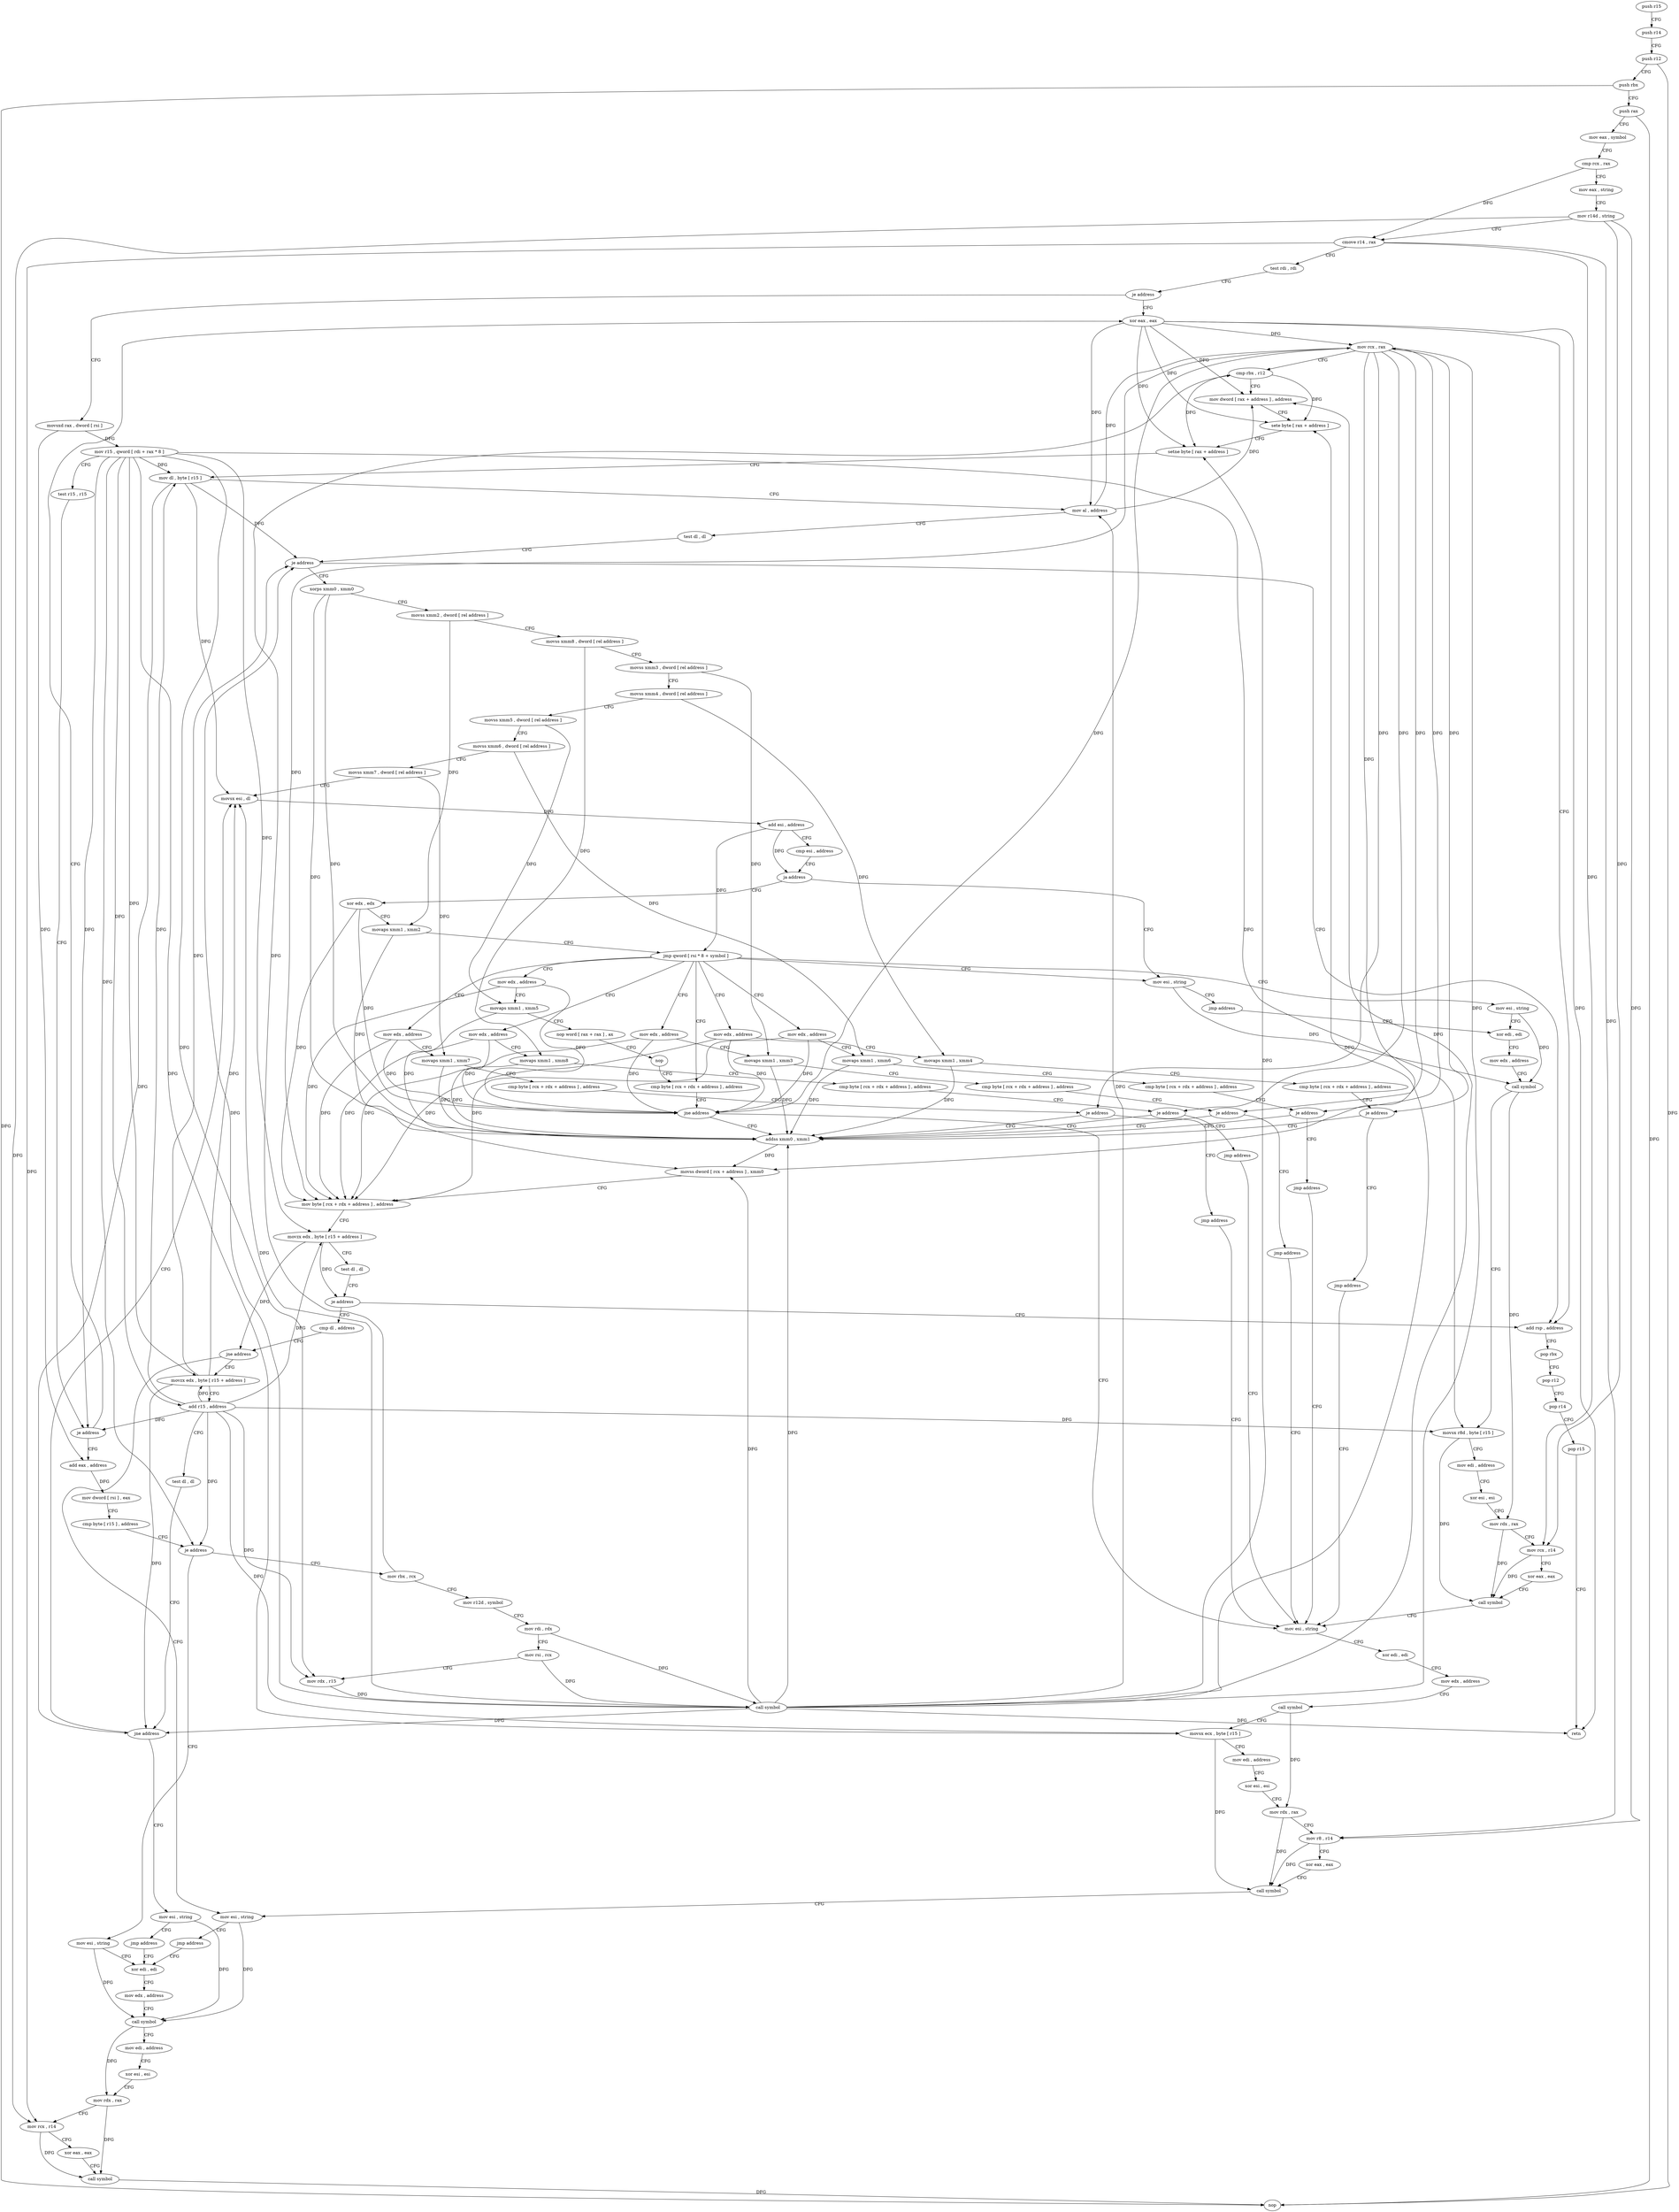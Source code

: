 digraph "func" {
"4253568" [label = "push r15" ]
"4253570" [label = "push r14" ]
"4253572" [label = "push r12" ]
"4253574" [label = "push rbx" ]
"4253575" [label = "push rax" ]
"4253576" [label = "mov eax , symbol" ]
"4253581" [label = "cmp rcx , rax" ]
"4253584" [label = "mov eax , string" ]
"4253589" [label = "mov r14d , string" ]
"4253595" [label = "cmove r14 , rax" ]
"4253599" [label = "test rdi , rdi" ]
"4253602" [label = "je address" ]
"4253963" [label = "xor eax , eax" ]
"4253608" [label = "movsxd rax , dword [ rsi ]" ]
"4253965" [label = "add rsp , address" ]
"4253611" [label = "mov r15 , qword [ rdi + rax * 8 ]" ]
"4253615" [label = "test r15 , r15" ]
"4253618" [label = "je address" ]
"4253624" [label = "add eax , address" ]
"4253627" [label = "mov dword [ rsi ] , eax" ]
"4253629" [label = "cmp byte [ r15 ] , address" ]
"4253633" [label = "je address" ]
"4254073" [label = "mov esi , string" ]
"4253639" [label = "mov rbx , rcx" ]
"4254078" [label = "xor edi , edi" ]
"4253642" [label = "mov r12d , symbol" ]
"4253648" [label = "mov rdi , rdx" ]
"4253651" [label = "mov rsi , rcx" ]
"4253654" [label = "mov rdx , r15" ]
"4253657" [label = "call symbol" ]
"4253662" [label = "mov rcx , rax" ]
"4253665" [label = "cmp rbx , r12" ]
"4253668" [label = "mov dword [ rax + address ] , address" ]
"4253675" [label = "sete byte [ rax + address ]" ]
"4253679" [label = "setne byte [ rax + address ]" ]
"4253683" [label = "mov dl , byte [ r15 ]" ]
"4253686" [label = "mov al , address" ]
"4253688" [label = "test dl , dl" ]
"4253690" [label = "je address" ]
"4253696" [label = "xorps xmm0 , xmm0" ]
"4253969" [label = "pop rbx" ]
"4253970" [label = "pop r12" ]
"4253972" [label = "pop r14" ]
"4253974" [label = "pop r15" ]
"4253976" [label = "retn" ]
"4253699" [label = "movss xmm2 , dword [ rel address ]" ]
"4253707" [label = "movss xmm8 , dword [ rel address ]" ]
"4253716" [label = "movss xmm3 , dword [ rel address ]" ]
"4253724" [label = "movss xmm4 , dword [ rel address ]" ]
"4253732" [label = "movss xmm5 , dword [ rel address ]" ]
"4253740" [label = "movss xmm6 , dword [ rel address ]" ]
"4253748" [label = "movss xmm7 , dword [ rel address ]" ]
"4253756" [label = "movsx esi , dl" ]
"4253977" [label = "mov esi , string" ]
"4253982" [label = "jmp address" ]
"4253989" [label = "xor edi , edi" ]
"4253771" [label = "xor edx , edx" ]
"4253773" [label = "movaps xmm1 , xmm2" ]
"4253776" [label = "jmp qword [ rsi * 8 + symbol ]" ]
"4253783" [label = "mov edx , address" ]
"4253804" [label = "mov edx , address" ]
"4253824" [label = "mov edx , address" ]
"4253844" [label = "mov edx , address" ]
"4253864" [label = "mov edx , address" ]
"4253884" [label = "mov edx , address" ]
"4253904" [label = "cmp byte [ rcx + rdx + address ] , address" ]
"4253984" [label = "mov esi , string" ]
"4253991" [label = "mov edx , address" ]
"4253996" [label = "call symbol" ]
"4254001" [label = "movsx r8d , byte [ r15 ]" ]
"4254005" [label = "mov edi , address" ]
"4254010" [label = "xor esi , esi" ]
"4254012" [label = "mov rdx , rax" ]
"4254015" [label = "mov rcx , r14" ]
"4254018" [label = "xor eax , eax" ]
"4254020" [label = "call symbol" ]
"4254025" [label = "mov esi , string" ]
"4253788" [label = "movaps xmm1 , xmm8" ]
"4253792" [label = "cmp byte [ rcx + rdx + address ] , address" ]
"4253797" [label = "je address" ]
"4253911" [label = "addss xmm0 , xmm1" ]
"4253799" [label = "jmp address" ]
"4253809" [label = "movaps xmm1 , xmm6" ]
"4253812" [label = "cmp byte [ rcx + rdx + address ] , address" ]
"4253817" [label = "je address" ]
"4253819" [label = "jmp address" ]
"4253829" [label = "movaps xmm1 , xmm7" ]
"4253832" [label = "cmp byte [ rcx + rdx + address ] , address" ]
"4253837" [label = "je address" ]
"4253839" [label = "jmp address" ]
"4253849" [label = "movaps xmm1 , xmm3" ]
"4253852" [label = "cmp byte [ rcx + rdx + address ] , address" ]
"4253857" [label = "je address" ]
"4253859" [label = "jmp address" ]
"4253869" [label = "movaps xmm1 , xmm4" ]
"4253872" [label = "cmp byte [ rcx + rdx + address ] , address" ]
"4253877" [label = "je address" ]
"4253879" [label = "jmp address" ]
"4253889" [label = "movaps xmm1 , xmm5" ]
"4253892" [label = "nop word [ rax + rax ] , ax" ]
"4253902" [label = "nop" ]
"4253909" [label = "jne address" ]
"4254080" [label = "mov edx , address" ]
"4254085" [label = "call symbol" ]
"4254090" [label = "mov edi , address" ]
"4254095" [label = "xor esi , esi" ]
"4254097" [label = "mov rdx , rax" ]
"4254100" [label = "mov rcx , r14" ]
"4254103" [label = "xor eax , eax" ]
"4254105" [label = "call symbol" ]
"4254110" [label = "nop" ]
"4253915" [label = "movss dword [ rcx + address ] , xmm0" ]
"4253920" [label = "mov byte [ rcx + rdx + address ] , address" ]
"4253925" [label = "movzx edx , byte [ r15 + address ]" ]
"4253930" [label = "test dl , dl" ]
"4253932" [label = "je address" ]
"4253934" [label = "cmp dl , address" ]
"4254030" [label = "xor edi , edi" ]
"4254032" [label = "mov edx , address" ]
"4254037" [label = "call symbol" ]
"4254042" [label = "movsx ecx , byte [ r15 ]" ]
"4254046" [label = "mov edi , address" ]
"4254051" [label = "xor esi , esi" ]
"4254053" [label = "mov rdx , rax" ]
"4254056" [label = "mov r8 , r14" ]
"4254059" [label = "xor eax , eax" ]
"4254061" [label = "call symbol" ]
"4254066" [label = "mov esi , string" ]
"4253937" [label = "jne address" ]
"4253939" [label = "movzx edx , byte [ r15 + address ]" ]
"4254071" [label = "jmp address" ]
"4253944" [label = "add r15 , address" ]
"4253948" [label = "test dl , dl" ]
"4253950" [label = "jne address" ]
"4253956" [label = "mov esi , string" ]
"4253759" [label = "add esi , address" ]
"4253762" [label = "cmp esi , address" ]
"4253765" [label = "ja address" ]
"4253961" [label = "jmp address" ]
"4253568" -> "4253570" [ label = "CFG" ]
"4253570" -> "4253572" [ label = "CFG" ]
"4253572" -> "4253574" [ label = "CFG" ]
"4253572" -> "4254110" [ label = "DFG" ]
"4253574" -> "4253575" [ label = "CFG" ]
"4253574" -> "4254110" [ label = "DFG" ]
"4253575" -> "4253576" [ label = "CFG" ]
"4253575" -> "4254110" [ label = "DFG" ]
"4253576" -> "4253581" [ label = "CFG" ]
"4253581" -> "4253584" [ label = "CFG" ]
"4253581" -> "4253595" [ label = "DFG" ]
"4253584" -> "4253589" [ label = "CFG" ]
"4253589" -> "4253595" [ label = "CFG" ]
"4253589" -> "4254100" [ label = "DFG" ]
"4253589" -> "4254015" [ label = "DFG" ]
"4253589" -> "4254056" [ label = "DFG" ]
"4253595" -> "4253599" [ label = "CFG" ]
"4253595" -> "4254100" [ label = "DFG" ]
"4253595" -> "4254015" [ label = "DFG" ]
"4253595" -> "4254056" [ label = "DFG" ]
"4253599" -> "4253602" [ label = "CFG" ]
"4253602" -> "4253963" [ label = "CFG" ]
"4253602" -> "4253608" [ label = "CFG" ]
"4253963" -> "4253965" [ label = "CFG" ]
"4253963" -> "4253976" [ label = "DFG" ]
"4253963" -> "4253662" [ label = "DFG" ]
"4253963" -> "4253668" [ label = "DFG" ]
"4253963" -> "4253675" [ label = "DFG" ]
"4253963" -> "4253679" [ label = "DFG" ]
"4253963" -> "4253686" [ label = "DFG" ]
"4253608" -> "4253611" [ label = "DFG" ]
"4253608" -> "4253624" [ label = "DFG" ]
"4253965" -> "4253969" [ label = "CFG" ]
"4253611" -> "4253615" [ label = "CFG" ]
"4253611" -> "4253618" [ label = "DFG" ]
"4253611" -> "4253633" [ label = "DFG" ]
"4253611" -> "4253654" [ label = "DFG" ]
"4253611" -> "4253683" [ label = "DFG" ]
"4253611" -> "4254001" [ label = "DFG" ]
"4253611" -> "4254042" [ label = "DFG" ]
"4253611" -> "4253925" [ label = "DFG" ]
"4253611" -> "4253939" [ label = "DFG" ]
"4253611" -> "4253944" [ label = "DFG" ]
"4253615" -> "4253618" [ label = "CFG" ]
"4253618" -> "4253963" [ label = "CFG" ]
"4253618" -> "4253624" [ label = "CFG" ]
"4253624" -> "4253627" [ label = "DFG" ]
"4253627" -> "4253629" [ label = "CFG" ]
"4253629" -> "4253633" [ label = "CFG" ]
"4253633" -> "4254073" [ label = "CFG" ]
"4253633" -> "4253639" [ label = "CFG" ]
"4254073" -> "4254078" [ label = "CFG" ]
"4254073" -> "4254085" [ label = "DFG" ]
"4253639" -> "4253642" [ label = "CFG" ]
"4253639" -> "4253665" [ label = "DFG" ]
"4254078" -> "4254080" [ label = "CFG" ]
"4253642" -> "4253648" [ label = "CFG" ]
"4253648" -> "4253651" [ label = "CFG" ]
"4253648" -> "4253657" [ label = "DFG" ]
"4253651" -> "4253654" [ label = "CFG" ]
"4253651" -> "4253657" [ label = "DFG" ]
"4253654" -> "4253657" [ label = "DFG" ]
"4253657" -> "4253662" [ label = "DFG" ]
"4253657" -> "4253976" [ label = "DFG" ]
"4253657" -> "4253668" [ label = "DFG" ]
"4253657" -> "4253675" [ label = "DFG" ]
"4253657" -> "4253679" [ label = "DFG" ]
"4253657" -> "4253686" [ label = "DFG" ]
"4253657" -> "4253690" [ label = "DFG" ]
"4253657" -> "4253756" [ label = "DFG" ]
"4253657" -> "4253950" [ label = "DFG" ]
"4253657" -> "4253911" [ label = "DFG" ]
"4253657" -> "4253915" [ label = "DFG" ]
"4253662" -> "4253665" [ label = "CFG" ]
"4253662" -> "4253797" [ label = "DFG" ]
"4253662" -> "4253817" [ label = "DFG" ]
"4253662" -> "4253837" [ label = "DFG" ]
"4253662" -> "4253857" [ label = "DFG" ]
"4253662" -> "4253877" [ label = "DFG" ]
"4253662" -> "4253909" [ label = "DFG" ]
"4253662" -> "4253915" [ label = "DFG" ]
"4253662" -> "4253920" [ label = "DFG" ]
"4253665" -> "4253668" [ label = "CFG" ]
"4253665" -> "4253675" [ label = "DFG" ]
"4253665" -> "4253679" [ label = "DFG" ]
"4253668" -> "4253675" [ label = "CFG" ]
"4253675" -> "4253679" [ label = "CFG" ]
"4253679" -> "4253683" [ label = "CFG" ]
"4253683" -> "4253686" [ label = "CFG" ]
"4253683" -> "4253690" [ label = "DFG" ]
"4253683" -> "4253756" [ label = "DFG" ]
"4253683" -> "4253950" [ label = "DFG" ]
"4253686" -> "4253688" [ label = "CFG" ]
"4253686" -> "4253662" [ label = "DFG" ]
"4253686" -> "4253668" [ label = "DFG" ]
"4253688" -> "4253690" [ label = "CFG" ]
"4253690" -> "4253965" [ label = "CFG" ]
"4253690" -> "4253696" [ label = "CFG" ]
"4253696" -> "4253699" [ label = "CFG" ]
"4253696" -> "4253911" [ label = "DFG" ]
"4253696" -> "4253915" [ label = "DFG" ]
"4253969" -> "4253970" [ label = "CFG" ]
"4253970" -> "4253972" [ label = "CFG" ]
"4253972" -> "4253974" [ label = "CFG" ]
"4253974" -> "4253976" [ label = "CFG" ]
"4253699" -> "4253707" [ label = "CFG" ]
"4253699" -> "4253773" [ label = "DFG" ]
"4253707" -> "4253716" [ label = "CFG" ]
"4253707" -> "4253788" [ label = "DFG" ]
"4253716" -> "4253724" [ label = "CFG" ]
"4253716" -> "4253849" [ label = "DFG" ]
"4253724" -> "4253732" [ label = "CFG" ]
"4253724" -> "4253869" [ label = "DFG" ]
"4253732" -> "4253740" [ label = "CFG" ]
"4253732" -> "4253889" [ label = "DFG" ]
"4253740" -> "4253748" [ label = "CFG" ]
"4253740" -> "4253809" [ label = "DFG" ]
"4253748" -> "4253756" [ label = "CFG" ]
"4253748" -> "4253829" [ label = "DFG" ]
"4253756" -> "4253759" [ label = "DFG" ]
"4253977" -> "4253982" [ label = "CFG" ]
"4253977" -> "4253996" [ label = "DFG" ]
"4253982" -> "4253989" [ label = "CFG" ]
"4253989" -> "4253991" [ label = "CFG" ]
"4253771" -> "4253773" [ label = "CFG" ]
"4253771" -> "4253909" [ label = "DFG" ]
"4253771" -> "4253920" [ label = "DFG" ]
"4253773" -> "4253776" [ label = "CFG" ]
"4253773" -> "4253911" [ label = "DFG" ]
"4253776" -> "4253783" [ label = "CFG" ]
"4253776" -> "4253804" [ label = "CFG" ]
"4253776" -> "4253824" [ label = "CFG" ]
"4253776" -> "4253844" [ label = "CFG" ]
"4253776" -> "4253864" [ label = "CFG" ]
"4253776" -> "4253884" [ label = "CFG" ]
"4253776" -> "4253904" [ label = "CFG" ]
"4253776" -> "4253977" [ label = "CFG" ]
"4253776" -> "4253984" [ label = "CFG" ]
"4253783" -> "4253788" [ label = "CFG" ]
"4253783" -> "4253909" [ label = "DFG" ]
"4253783" -> "4253920" [ label = "DFG" ]
"4253804" -> "4253809" [ label = "CFG" ]
"4253804" -> "4253909" [ label = "DFG" ]
"4253804" -> "4253920" [ label = "DFG" ]
"4253824" -> "4253829" [ label = "CFG" ]
"4253824" -> "4253909" [ label = "DFG" ]
"4253824" -> "4253920" [ label = "DFG" ]
"4253844" -> "4253849" [ label = "CFG" ]
"4253844" -> "4253909" [ label = "DFG" ]
"4253844" -> "4253920" [ label = "DFG" ]
"4253864" -> "4253869" [ label = "CFG" ]
"4253864" -> "4253909" [ label = "DFG" ]
"4253864" -> "4253920" [ label = "DFG" ]
"4253884" -> "4253889" [ label = "CFG" ]
"4253884" -> "4253909" [ label = "DFG" ]
"4253884" -> "4253920" [ label = "DFG" ]
"4253904" -> "4253909" [ label = "CFG" ]
"4253984" -> "4253989" [ label = "CFG" ]
"4253984" -> "4253996" [ label = "DFG" ]
"4253991" -> "4253996" [ label = "CFG" ]
"4253996" -> "4254001" [ label = "CFG" ]
"4253996" -> "4254012" [ label = "DFG" ]
"4254001" -> "4254005" [ label = "CFG" ]
"4254001" -> "4254020" [ label = "DFG" ]
"4254005" -> "4254010" [ label = "CFG" ]
"4254010" -> "4254012" [ label = "CFG" ]
"4254012" -> "4254015" [ label = "CFG" ]
"4254012" -> "4254020" [ label = "DFG" ]
"4254015" -> "4254018" [ label = "CFG" ]
"4254015" -> "4254020" [ label = "DFG" ]
"4254018" -> "4254020" [ label = "CFG" ]
"4254020" -> "4254025" [ label = "CFG" ]
"4254025" -> "4254030" [ label = "CFG" ]
"4253788" -> "4253792" [ label = "CFG" ]
"4253788" -> "4253911" [ label = "DFG" ]
"4253792" -> "4253797" [ label = "CFG" ]
"4253797" -> "4253911" [ label = "CFG" ]
"4253797" -> "4253799" [ label = "CFG" ]
"4253911" -> "4253915" [ label = "DFG" ]
"4253799" -> "4254025" [ label = "CFG" ]
"4253809" -> "4253812" [ label = "CFG" ]
"4253809" -> "4253911" [ label = "DFG" ]
"4253812" -> "4253817" [ label = "CFG" ]
"4253817" -> "4253911" [ label = "CFG" ]
"4253817" -> "4253819" [ label = "CFG" ]
"4253819" -> "4254025" [ label = "CFG" ]
"4253829" -> "4253832" [ label = "CFG" ]
"4253829" -> "4253911" [ label = "DFG" ]
"4253832" -> "4253837" [ label = "CFG" ]
"4253837" -> "4253911" [ label = "CFG" ]
"4253837" -> "4253839" [ label = "CFG" ]
"4253839" -> "4254025" [ label = "CFG" ]
"4253849" -> "4253852" [ label = "CFG" ]
"4253849" -> "4253911" [ label = "DFG" ]
"4253852" -> "4253857" [ label = "CFG" ]
"4253857" -> "4253911" [ label = "CFG" ]
"4253857" -> "4253859" [ label = "CFG" ]
"4253859" -> "4254025" [ label = "CFG" ]
"4253869" -> "4253872" [ label = "CFG" ]
"4253869" -> "4253911" [ label = "DFG" ]
"4253872" -> "4253877" [ label = "CFG" ]
"4253877" -> "4253911" [ label = "CFG" ]
"4253877" -> "4253879" [ label = "CFG" ]
"4253879" -> "4254025" [ label = "CFG" ]
"4253889" -> "4253892" [ label = "CFG" ]
"4253889" -> "4253911" [ label = "DFG" ]
"4253892" -> "4253902" [ label = "CFG" ]
"4253902" -> "4253904" [ label = "CFG" ]
"4253909" -> "4254025" [ label = "CFG" ]
"4253909" -> "4253911" [ label = "CFG" ]
"4254080" -> "4254085" [ label = "CFG" ]
"4254085" -> "4254090" [ label = "CFG" ]
"4254085" -> "4254097" [ label = "DFG" ]
"4254090" -> "4254095" [ label = "CFG" ]
"4254095" -> "4254097" [ label = "CFG" ]
"4254097" -> "4254100" [ label = "CFG" ]
"4254097" -> "4254105" [ label = "DFG" ]
"4254100" -> "4254103" [ label = "CFG" ]
"4254100" -> "4254105" [ label = "DFG" ]
"4254103" -> "4254105" [ label = "CFG" ]
"4254105" -> "4254110" [ label = "DFG" ]
"4253915" -> "4253920" [ label = "CFG" ]
"4253920" -> "4253925" [ label = "CFG" ]
"4253925" -> "4253930" [ label = "CFG" ]
"4253925" -> "4253932" [ label = "DFG" ]
"4253925" -> "4253937" [ label = "DFG" ]
"4253930" -> "4253932" [ label = "CFG" ]
"4253932" -> "4253965" [ label = "CFG" ]
"4253932" -> "4253934" [ label = "CFG" ]
"4253934" -> "4253937" [ label = "CFG" ]
"4254030" -> "4254032" [ label = "CFG" ]
"4254032" -> "4254037" [ label = "CFG" ]
"4254037" -> "4254042" [ label = "CFG" ]
"4254037" -> "4254053" [ label = "DFG" ]
"4254042" -> "4254046" [ label = "CFG" ]
"4254042" -> "4254061" [ label = "DFG" ]
"4254046" -> "4254051" [ label = "CFG" ]
"4254051" -> "4254053" [ label = "CFG" ]
"4254053" -> "4254056" [ label = "CFG" ]
"4254053" -> "4254061" [ label = "DFG" ]
"4254056" -> "4254059" [ label = "CFG" ]
"4254056" -> "4254061" [ label = "DFG" ]
"4254059" -> "4254061" [ label = "CFG" ]
"4254061" -> "4254066" [ label = "CFG" ]
"4254066" -> "4254071" [ label = "CFG" ]
"4254066" -> "4254085" [ label = "DFG" ]
"4253937" -> "4254066" [ label = "CFG" ]
"4253937" -> "4253939" [ label = "CFG" ]
"4253939" -> "4253944" [ label = "CFG" ]
"4253939" -> "4253690" [ label = "DFG" ]
"4253939" -> "4253756" [ label = "DFG" ]
"4253939" -> "4253950" [ label = "DFG" ]
"4254071" -> "4254078" [ label = "CFG" ]
"4253944" -> "4253948" [ label = "CFG" ]
"4253944" -> "4253618" [ label = "DFG" ]
"4253944" -> "4253633" [ label = "DFG" ]
"4253944" -> "4253654" [ label = "DFG" ]
"4253944" -> "4253683" [ label = "DFG" ]
"4253944" -> "4254001" [ label = "DFG" ]
"4253944" -> "4254042" [ label = "DFG" ]
"4253944" -> "4253925" [ label = "DFG" ]
"4253944" -> "4253939" [ label = "DFG" ]
"4253948" -> "4253950" [ label = "CFG" ]
"4253950" -> "4253756" [ label = "CFG" ]
"4253950" -> "4253956" [ label = "CFG" ]
"4253956" -> "4253961" [ label = "CFG" ]
"4253956" -> "4254085" [ label = "DFG" ]
"4253759" -> "4253762" [ label = "CFG" ]
"4253759" -> "4253765" [ label = "DFG" ]
"4253759" -> "4253776" [ label = "DFG" ]
"4253762" -> "4253765" [ label = "CFG" ]
"4253765" -> "4253977" [ label = "CFG" ]
"4253765" -> "4253771" [ label = "CFG" ]
"4253961" -> "4254078" [ label = "CFG" ]
}
